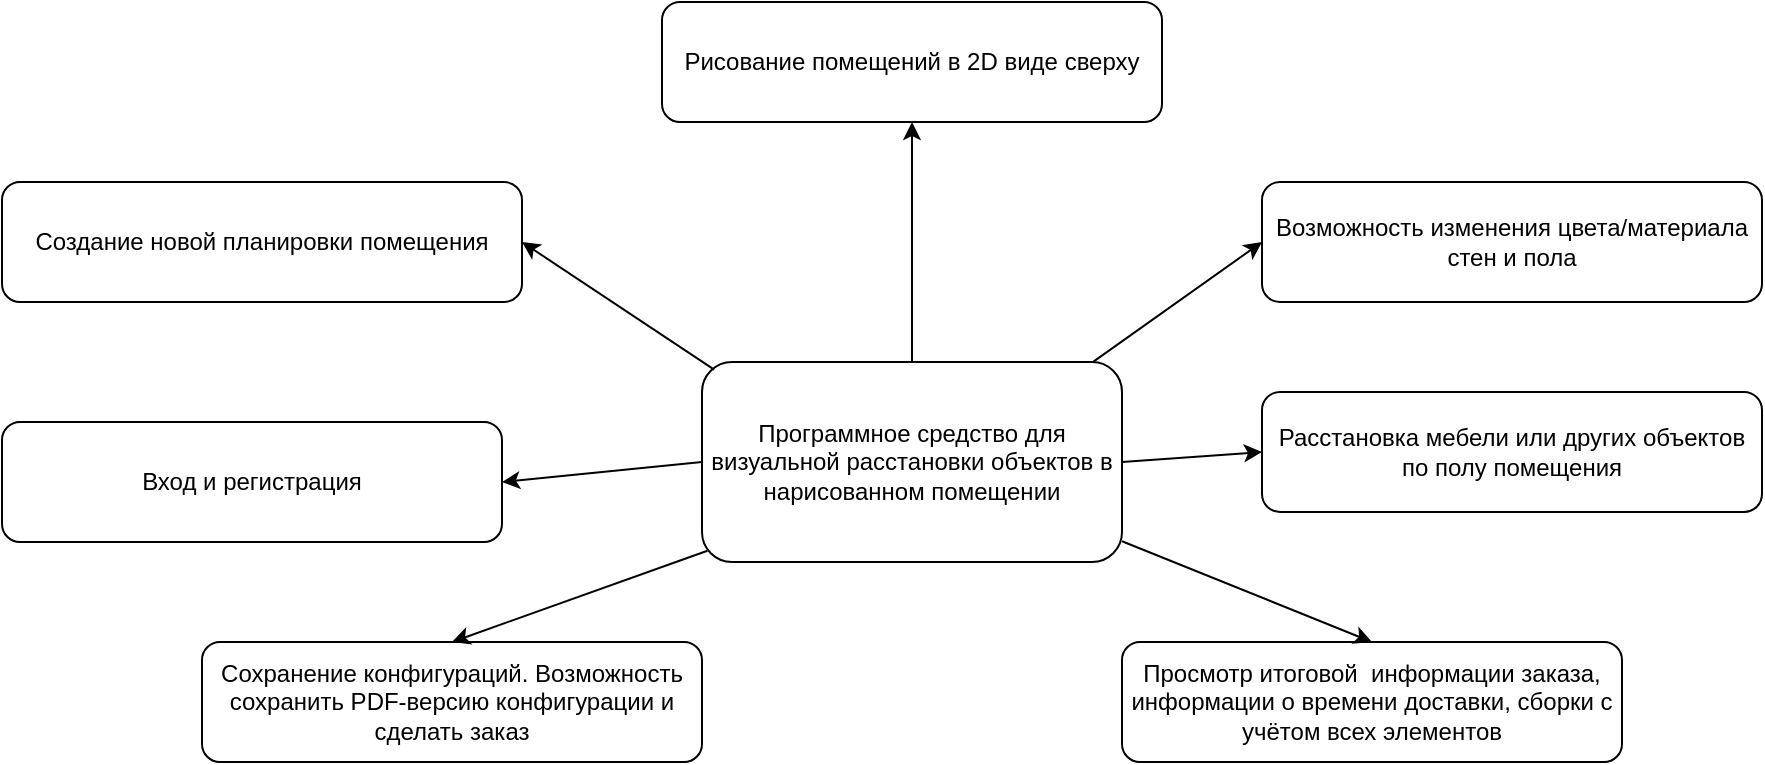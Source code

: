 <mxfile version="20.8.13" type="device"><diagram name="Page-1" id="jF18Hwpdzh8D6QhSAc2r"><mxGraphModel dx="1912" dy="592" grid="1" gridSize="10" guides="1" tooltips="1" connect="1" arrows="1" fold="1" page="1" pageScale="1" pageWidth="850" pageHeight="1100" math="0" shadow="0"><root><mxCell id="0"/><mxCell id="1" parent="0"/><mxCell id="3eMRls5ruzMPHDY6loPs-3" value="Программное средство для визуальной расстановки объектов в нарисованном помещении" style="rounded=1;whiteSpace=wrap;html=1;" vertex="1" parent="1"><mxGeometry x="320" y="200" width="210" height="100" as="geometry"/></mxCell><mxCell id="3eMRls5ruzMPHDY6loPs-4" value="Вход и регистрация" style="rounded=1;whiteSpace=wrap;html=1;" vertex="1" parent="1"><mxGeometry x="-30" y="230" width="250" height="60" as="geometry"/></mxCell><mxCell id="3eMRls5ruzMPHDY6loPs-5" value="Рисование помещений в 2D виде сверху" style="rounded=1;whiteSpace=wrap;html=1;" vertex="1" parent="1"><mxGeometry x="300" y="20" width="250" height="60" as="geometry"/></mxCell><mxCell id="3eMRls5ruzMPHDY6loPs-6" value="Возможность изменения цвета/материала стен и пола" style="rounded=1;whiteSpace=wrap;html=1;" vertex="1" parent="1"><mxGeometry x="600" y="110" width="250" height="60" as="geometry"/></mxCell><mxCell id="3eMRls5ruzMPHDY6loPs-7" value="Расстановка мебели или других объектов по полу помещения" style="rounded=1;whiteSpace=wrap;html=1;" vertex="1" parent="1"><mxGeometry x="600" y="215" width="250" height="60" as="geometry"/></mxCell><mxCell id="3eMRls5ruzMPHDY6loPs-8" value="Создание новой планировки помещения" style="rounded=1;whiteSpace=wrap;html=1;" vertex="1" parent="1"><mxGeometry x="-30" y="110" width="260" height="60" as="geometry"/></mxCell><mxCell id="3eMRls5ruzMPHDY6loPs-9" value="Просмотр итоговой&amp;nbsp; информации заказа, информации о времени доставки, сборки с учётом всех элементов" style="rounded=1;whiteSpace=wrap;html=1;" vertex="1" parent="1"><mxGeometry x="530" y="340" width="250" height="60" as="geometry"/></mxCell><mxCell id="3eMRls5ruzMPHDY6loPs-10" value="Сохранение конфигураций. Возможность сохранить PDF-версию конфигурации и сделать заказ" style="rounded=1;whiteSpace=wrap;html=1;" vertex="1" parent="1"><mxGeometry x="70" y="340" width="250" height="60" as="geometry"/></mxCell><mxCell id="3eMRls5ruzMPHDY6loPs-11" value="" style="endArrow=classic;html=1;rounded=0;exitX=0.013;exitY=0.944;exitDx=0;exitDy=0;entryX=0.5;entryY=0;entryDx=0;entryDy=0;exitPerimeter=0;" edge="1" parent="1" source="3eMRls5ruzMPHDY6loPs-3" target="3eMRls5ruzMPHDY6loPs-10"><mxGeometry width="50" height="50" relative="1" as="geometry"><mxPoint x="400" y="240" as="sourcePoint"/><mxPoint x="450" y="190" as="targetPoint"/></mxGeometry></mxCell><mxCell id="3eMRls5ruzMPHDY6loPs-12" value="" style="endArrow=classic;html=1;rounded=0;exitX=0;exitY=0.5;exitDx=0;exitDy=0;entryX=1;entryY=0.5;entryDx=0;entryDy=0;" edge="1" parent="1" source="3eMRls5ruzMPHDY6loPs-3" target="3eMRls5ruzMPHDY6loPs-4"><mxGeometry width="50" height="50" relative="1" as="geometry"><mxPoint x="332.73" y="304.4" as="sourcePoint"/><mxPoint x="205" y="350" as="targetPoint"/></mxGeometry></mxCell><mxCell id="3eMRls5ruzMPHDY6loPs-13" value="" style="endArrow=classic;html=1;rounded=0;exitX=0.029;exitY=0.038;exitDx=0;exitDy=0;entryX=1;entryY=0.5;entryDx=0;entryDy=0;exitPerimeter=0;" edge="1" parent="1" source="3eMRls5ruzMPHDY6loPs-3" target="3eMRls5ruzMPHDY6loPs-8"><mxGeometry width="50" height="50" relative="1" as="geometry"><mxPoint x="330" y="260" as="sourcePoint"/><mxPoint x="240" y="265" as="targetPoint"/></mxGeometry></mxCell><mxCell id="3eMRls5ruzMPHDY6loPs-14" value="" style="endArrow=classic;html=1;rounded=0;exitX=0.5;exitY=0;exitDx=0;exitDy=0;entryX=0.5;entryY=1;entryDx=0;entryDy=0;" edge="1" parent="1" source="3eMRls5ruzMPHDY6loPs-3" target="3eMRls5ruzMPHDY6loPs-5"><mxGeometry width="50" height="50" relative="1" as="geometry"><mxPoint x="336.09" y="213.8" as="sourcePoint"/><mxPoint x="240" y="150" as="targetPoint"/></mxGeometry></mxCell><mxCell id="3eMRls5ruzMPHDY6loPs-15" value="" style="endArrow=classic;html=1;rounded=0;exitX=0.932;exitY=-0.002;exitDx=0;exitDy=0;entryX=0;entryY=0.5;entryDx=0;entryDy=0;exitPerimeter=0;" edge="1" parent="1" source="3eMRls5ruzMPHDY6loPs-3" target="3eMRls5ruzMPHDY6loPs-6"><mxGeometry width="50" height="50" relative="1" as="geometry"><mxPoint x="435" y="210" as="sourcePoint"/><mxPoint x="435" y="90" as="targetPoint"/></mxGeometry></mxCell><mxCell id="3eMRls5ruzMPHDY6loPs-16" value="" style="endArrow=classic;html=1;rounded=0;exitX=1;exitY=0.5;exitDx=0;exitDy=0;entryX=0;entryY=0.5;entryDx=0;entryDy=0;" edge="1" parent="1" source="3eMRls5ruzMPHDY6loPs-3" target="3eMRls5ruzMPHDY6loPs-7"><mxGeometry width="50" height="50" relative="1" as="geometry"><mxPoint x="525.72" y="209.8" as="sourcePoint"/><mxPoint x="610" y="150" as="targetPoint"/></mxGeometry></mxCell><mxCell id="3eMRls5ruzMPHDY6loPs-17" value="" style="endArrow=classic;html=1;rounded=0;exitX=1;exitY=0.896;exitDx=0;exitDy=0;entryX=0.5;entryY=0;entryDx=0;entryDy=0;exitPerimeter=0;" edge="1" parent="1" source="3eMRls5ruzMPHDY6loPs-3" target="3eMRls5ruzMPHDY6loPs-9"><mxGeometry width="50" height="50" relative="1" as="geometry"><mxPoint x="540" y="260" as="sourcePoint"/><mxPoint x="610" y="260" as="targetPoint"/></mxGeometry></mxCell></root></mxGraphModel></diagram></mxfile>